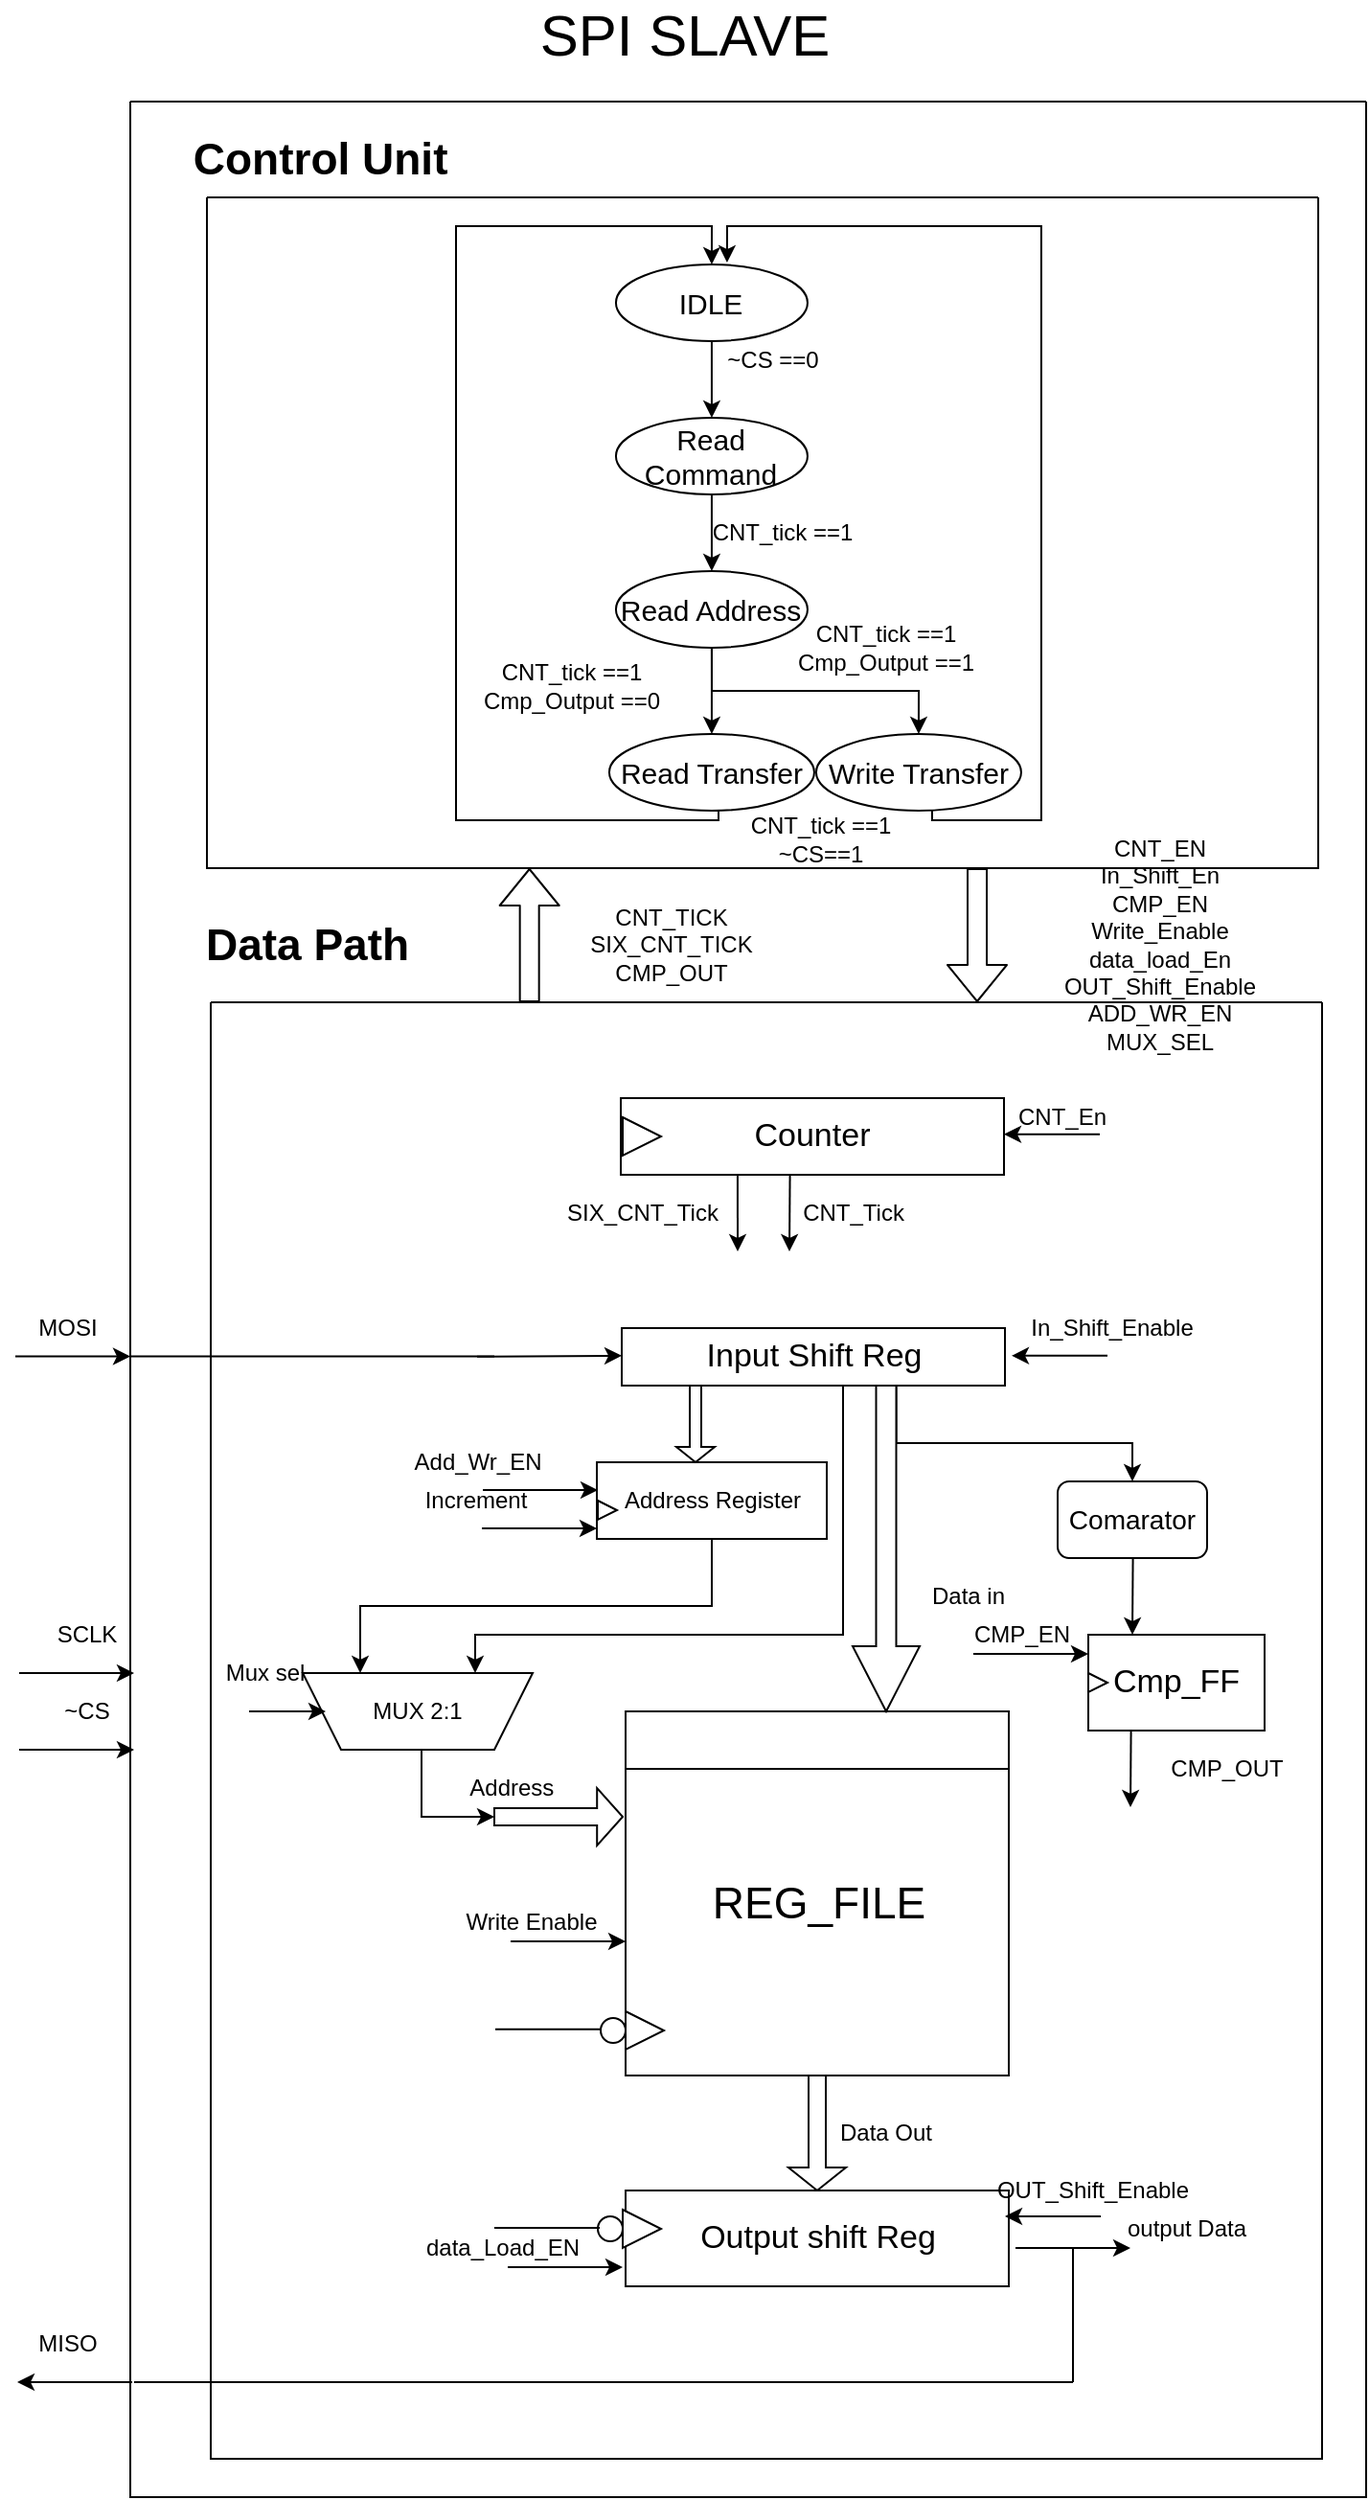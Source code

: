 <mxfile>
    <diagram id="Y7gpDC9mRZRGyt-qcEGY" name="Page-1">
        <mxGraphModel dx="1517" dy="1662" grid="1" gridSize="10" guides="1" tooltips="1" connect="1" arrows="1" fold="1" page="1" pageScale="1" pageWidth="850" pageHeight="1100" background="none" math="0" shadow="0">
            <root>
                <mxCell id="0"/>
                <mxCell id="1" parent="0"/>
                <mxCell id="2" value="" style="swimlane;startSize=30;" parent="1" vertex="1">
                    <mxGeometry x="206.5" y="420" width="200" height="190" as="geometry">
                        <mxRectangle x="200" y="180" width="50" height="40" as="alternateBounds"/>
                    </mxGeometry>
                </mxCell>
                <mxCell id="3" value="&lt;font style=&quot;font-size: 23px&quot;&gt;REG_FILE&lt;/font&gt;" style="text;html=1;align=center;verticalAlign=middle;resizable=0;points=[];autosize=1;strokeColor=none;" parent="2" vertex="1">
                    <mxGeometry x="35" y="90" width="130" height="20" as="geometry"/>
                </mxCell>
                <mxCell id="221" value="" style="triangle;whiteSpace=wrap;html=1;" vertex="1" parent="2">
                    <mxGeometry y="156.5" width="20" height="20" as="geometry"/>
                </mxCell>
                <mxCell id="6" value="" style="endArrow=classic;html=1;" parent="1" edge="1">
                    <mxGeometry width="50" height="50" relative="1" as="geometry">
                        <mxPoint x="146.5" y="540" as="sourcePoint"/>
                        <mxPoint x="206.5" y="540" as="targetPoint"/>
                    </mxGeometry>
                </mxCell>
                <mxCell id="7" value="Write Enable" style="text;html=1;align=center;verticalAlign=middle;resizable=0;points=[];autosize=1;strokeColor=none;" parent="1" vertex="1">
                    <mxGeometry x="116.5" y="520" width="80" height="20" as="geometry"/>
                </mxCell>
                <mxCell id="9" value="" style="shape=singleArrow;direction=south;whiteSpace=wrap;html=1;" parent="1" vertex="1">
                    <mxGeometry x="291.5" y="610" width="30" height="60" as="geometry"/>
                </mxCell>
                <mxCell id="10" style="edgeStyle=orthogonalEdgeStyle;rounded=0;orthogonalLoop=1;jettySize=auto;html=1;exitX=1;exitY=0.5;exitDx=0;exitDy=0;exitPerimeter=0;" parent="1" source="9" target="9" edge="1">
                    <mxGeometry relative="1" as="geometry"/>
                </mxCell>
                <mxCell id="12" value="Data Out" style="text;html=1;align=center;verticalAlign=middle;resizable=0;points=[];autosize=1;strokeColor=none;" parent="1" vertex="1">
                    <mxGeometry x="311.5" y="630" width="60" height="20" as="geometry"/>
                </mxCell>
                <mxCell id="13" value="&lt;font style=&quot;font-size: 17px&quot;&gt;Output shift Reg&lt;/font&gt;" style="whiteSpace=wrap;html=1;" parent="1" vertex="1">
                    <mxGeometry x="206.5" y="670" width="200" height="50" as="geometry"/>
                </mxCell>
                <mxCell id="17" value="" style="swimlane;startSize=0;swimlaneLine=1;labelBackgroundColor=#ffffff;labelBorderColor=none;" parent="1" vertex="1">
                    <mxGeometry x="-52" y="-420" width="645" height="1250" as="geometry"/>
                </mxCell>
                <mxCell id="16" value="" style="endArrow=classic;html=1;" parent="17" edge="1">
                    <mxGeometry width="50" height="50" relative="1" as="geometry">
                        <mxPoint x="181" y="654.91" as="sourcePoint"/>
                        <mxPoint x="256.5" y="654.41" as="targetPoint"/>
                    </mxGeometry>
                </mxCell>
                <mxCell id="154" style="edgeStyle=orthogonalEdgeStyle;rounded=0;orthogonalLoop=1;jettySize=auto;html=1;exitX=0.75;exitY=1;exitDx=0;exitDy=0;entryX=0.25;entryY=1;entryDx=0;entryDy=0;" parent="17" source="11" target="149" edge="1">
                    <mxGeometry relative="1" as="geometry">
                        <Array as="points">
                            <mxPoint x="372" y="670"/>
                            <mxPoint x="372" y="800"/>
                            <mxPoint x="180" y="800"/>
                        </Array>
                    </mxGeometry>
                </mxCell>
                <mxCell id="11" value="&lt;font style=&quot;font-size: 17px&quot;&gt;Input Shift Reg&lt;/font&gt;" style="whiteSpace=wrap;html=1;" parent="17" vertex="1">
                    <mxGeometry x="256.5" y="640" width="200" height="30" as="geometry"/>
                </mxCell>
                <mxCell id="15" value="&amp;nbsp;Address" style="text;html=1;align=center;verticalAlign=middle;resizable=0;points=[];autosize=1;strokeColor=none;" parent="17" vertex="1">
                    <mxGeometry x="166.5" y="870" width="60" height="20" as="geometry"/>
                </mxCell>
                <mxCell id="168" style="edgeStyle=orthogonalEdgeStyle;rounded=0;orthogonalLoop=1;jettySize=auto;html=1;exitX=0;exitY=0;exitDx=0;exitDy=12.25;exitPerimeter=0;entryX=0.5;entryY=0;entryDx=0;entryDy=0;" parent="17" source="4" target="167" edge="1">
                    <mxGeometry relative="1" as="geometry">
                        <Array as="points">
                            <mxPoint x="413" y="700"/>
                            <mxPoint x="512" y="700"/>
                        </Array>
                    </mxGeometry>
                </mxCell>
                <mxCell id="4" value="" style="shape=singleArrow;whiteSpace=wrap;html=1;direction=south;" parent="17" vertex="1">
                    <mxGeometry x="377" y="670" width="35" height="170" as="geometry"/>
                </mxCell>
                <mxCell id="5" value="Data in" style="text;html=1;align=center;verticalAlign=middle;resizable=0;points=[];autosize=1;strokeColor=none;" parent="17" vertex="1">
                    <mxGeometry x="412" y="770" width="50" height="20" as="geometry"/>
                </mxCell>
                <mxCell id="14" value="" style="shape=singleArrow;whiteSpace=wrap;html=1;direction=east;" parent="17" vertex="1">
                    <mxGeometry x="190" y="880" width="67" height="30" as="geometry"/>
                </mxCell>
                <mxCell id="153" style="edgeStyle=orthogonalEdgeStyle;rounded=0;orthogonalLoop=1;jettySize=auto;html=1;exitX=0.5;exitY=1;exitDx=0;exitDy=0;entryX=0.75;entryY=1;entryDx=0;entryDy=0;" parent="17" source="43" target="149" edge="1">
                    <mxGeometry relative="1" as="geometry"/>
                </mxCell>
                <mxCell id="43" value="Address Register" style="whiteSpace=wrap;html=1;" parent="17" vertex="1">
                    <mxGeometry x="243.5" y="710" width="120" height="40" as="geometry"/>
                </mxCell>
                <mxCell id="45" value="" style="shape=singleArrow;direction=south;whiteSpace=wrap;html=1;" parent="17" vertex="1">
                    <mxGeometry x="285" y="670" width="20" height="40" as="geometry"/>
                </mxCell>
                <mxCell id="46" value="" style="endArrow=classic;html=1;" parent="17" edge="1">
                    <mxGeometry width="50" height="50" relative="1" as="geometry">
                        <mxPoint x="184" y="724.5" as="sourcePoint"/>
                        <mxPoint x="244" y="724.5" as="targetPoint"/>
                    </mxGeometry>
                </mxCell>
                <mxCell id="49" value="data_Load_EN" style="text;html=1;align=center;verticalAlign=middle;resizable=0;points=[];autosize=1;strokeColor=none;" parent="17" vertex="1">
                    <mxGeometry x="144" y="1110" width="100" height="20" as="geometry"/>
                </mxCell>
                <mxCell id="50" value="" style="endArrow=classic;html=1;" parent="17" edge="1">
                    <mxGeometry width="50" height="50" relative="1" as="geometry">
                        <mxPoint x="197" y="1130" as="sourcePoint"/>
                        <mxPoint x="257" y="1130" as="targetPoint"/>
                    </mxGeometry>
                </mxCell>
                <mxCell id="59" value="OUT_Shift_Enable" style="text;html=1;align=center;verticalAlign=middle;resizable=0;points=[];autosize=1;strokeColor=none;" parent="17" vertex="1">
                    <mxGeometry x="442" y="1080" width="120" height="20" as="geometry"/>
                </mxCell>
                <mxCell id="61" value="In_Shift_Enable" style="text;html=1;align=center;verticalAlign=middle;resizable=0;points=[];autosize=1;strokeColor=none;" parent="17" vertex="1">
                    <mxGeometry x="462" y="630" width="100" height="20" as="geometry"/>
                </mxCell>
                <mxCell id="63" value="" style="endArrow=classic;html=1;" parent="17" edge="1">
                    <mxGeometry width="50" height="50" relative="1" as="geometry">
                        <mxPoint x="510" y="654.41" as="sourcePoint"/>
                        <mxPoint x="460" y="654.41" as="targetPoint"/>
                    </mxGeometry>
                </mxCell>
                <mxCell id="86" value="&lt;font style=&quot;font-size: 17px&quot;&gt;Counter&lt;/font&gt;" style="whiteSpace=wrap;html=1;" parent="17" vertex="1">
                    <mxGeometry x="256" y="520" width="200" height="40" as="geometry"/>
                </mxCell>
                <mxCell id="87" value="CNT_En" style="text;html=1;align=center;verticalAlign=middle;resizable=0;points=[];autosize=1;strokeColor=none;" parent="17" vertex="1">
                    <mxGeometry x="456" y="520" width="60" height="20" as="geometry"/>
                </mxCell>
                <mxCell id="90" value="CNT_Tick" style="text;html=1;align=center;verticalAlign=middle;resizable=0;points=[];autosize=1;strokeColor=none;" parent="17" vertex="1">
                    <mxGeometry x="342" y="570" width="70" height="20" as="geometry"/>
                </mxCell>
                <mxCell id="104" value="" style="endArrow=none;html=1;" parent="17" edge="1">
                    <mxGeometry width="50" height="50" relative="1" as="geometry">
                        <mxPoint y="654.71" as="sourcePoint"/>
                        <mxPoint x="190" y="654.71" as="targetPoint"/>
                    </mxGeometry>
                </mxCell>
                <mxCell id="136" value="&lt;font style=&quot;font-size: 23px&quot;&gt;&lt;b&gt;Data Path&lt;/b&gt;&lt;/font&gt;" style="text;html=1;align=center;verticalAlign=middle;resizable=0;points=[];autosize=1;strokeColor=none;" parent="17" vertex="1">
                    <mxGeometry x="31.5" y="430" width="120" height="20" as="geometry"/>
                </mxCell>
                <mxCell id="140" value="" style="endArrow=classic;html=1;" parent="17" edge="1">
                    <mxGeometry width="50" height="50" relative="1" as="geometry">
                        <mxPoint x="344.29" y="560" as="sourcePoint"/>
                        <mxPoint x="344" y="600" as="targetPoint"/>
                    </mxGeometry>
                </mxCell>
                <mxCell id="141" value="&lt;span style=&quot;font-size: 23px&quot;&gt;&lt;b&gt;Control Unit&amp;nbsp;&lt;/b&gt;&lt;/span&gt;" style="text;html=1;align=center;verticalAlign=middle;resizable=0;points=[];autosize=1;strokeColor=none;" parent="17" vertex="1">
                    <mxGeometry x="27" y="20" width="150" height="20" as="geometry"/>
                </mxCell>
                <mxCell id="156" value="" style="edgeStyle=orthogonalEdgeStyle;rounded=0;orthogonalLoop=1;jettySize=auto;html=1;" parent="17" source="144" target="155" edge="1">
                    <mxGeometry relative="1" as="geometry"/>
                </mxCell>
                <mxCell id="144" value="&lt;font style=&quot;font-size: 15px&quot;&gt;IDLE&lt;/font&gt;" style="ellipse;whiteSpace=wrap;html=1;" parent="17" vertex="1">
                    <mxGeometry x="253.47" y="85" width="100" height="40" as="geometry"/>
                </mxCell>
                <mxCell id="48" value="Add_Wr_EN" style="text;html=1;align=center;verticalAlign=middle;resizable=0;points=[];autosize=1;strokeColor=none;" parent="17" vertex="1">
                    <mxGeometry x="141" y="700" width="80" height="20" as="geometry"/>
                </mxCell>
                <mxCell id="145" value="Increment" style="text;html=1;align=center;verticalAlign=middle;resizable=0;points=[];autosize=1;strokeColor=none;" parent="17" vertex="1">
                    <mxGeometry x="144.5" y="720" width="70" height="20" as="geometry"/>
                </mxCell>
                <mxCell id="146" value="" style="endArrow=classic;html=1;" parent="17" edge="1">
                    <mxGeometry width="50" height="50" relative="1" as="geometry">
                        <mxPoint x="183.5" y="744.5" as="sourcePoint"/>
                        <mxPoint x="243.5" y="744.5" as="targetPoint"/>
                    </mxGeometry>
                </mxCell>
                <mxCell id="147" value="" style="triangle;whiteSpace=wrap;html=1;" parent="17" vertex="1">
                    <mxGeometry x="257" y="1100" width="20" height="20" as="geometry"/>
                </mxCell>
                <mxCell id="148" value="" style="ellipse;whiteSpace=wrap;html=1;aspect=fixed;" parent="17" vertex="1">
                    <mxGeometry x="244" y="1103.5" width="13" height="13" as="geometry"/>
                </mxCell>
                <mxCell id="150" value="" style="edgeStyle=orthogonalEdgeStyle;rounded=0;orthogonalLoop=1;jettySize=auto;html=1;" parent="17" source="149" target="14" edge="1">
                    <mxGeometry relative="1" as="geometry">
                        <Array as="points">
                            <mxPoint x="152" y="895"/>
                        </Array>
                    </mxGeometry>
                </mxCell>
                <mxCell id="149" value="MUX 2:1" style="shape=trapezoid;perimeter=trapezoidPerimeter;whiteSpace=wrap;html=1;fixedSize=1;direction=west;" parent="17" vertex="1">
                    <mxGeometry x="90" y="820" width="120" height="40" as="geometry"/>
                </mxCell>
                <mxCell id="163" style="edgeStyle=orthogonalEdgeStyle;rounded=0;orthogonalLoop=1;jettySize=auto;html=1;exitX=0.5;exitY=1;exitDx=0;exitDy=0;" parent="17" source="155" target="159" edge="1">
                    <mxGeometry relative="1" as="geometry"/>
                </mxCell>
                <mxCell id="155" value="&lt;font style=&quot;font-size: 15px&quot;&gt;Read Command&lt;/font&gt;" style="ellipse;whiteSpace=wrap;html=1;" parent="17" vertex="1">
                    <mxGeometry x="253.47" y="165" width="100" height="40" as="geometry"/>
                </mxCell>
                <mxCell id="157" value="~CS ==0" style="text;html=1;align=center;verticalAlign=middle;resizable=0;points=[];autosize=1;strokeColor=none;" parent="17" vertex="1">
                    <mxGeometry x="304.97" y="125" width="60" height="20" as="geometry"/>
                </mxCell>
                <mxCell id="193" style="edgeStyle=orthogonalEdgeStyle;rounded=0;orthogonalLoop=1;jettySize=auto;html=1;exitX=0.5;exitY=1;exitDx=0;exitDy=0;entryX=0.5;entryY=0;entryDx=0;entryDy=0;" parent="17" source="159" target="176" edge="1">
                    <mxGeometry relative="1" as="geometry"/>
                </mxCell>
                <mxCell id="194" style="edgeStyle=orthogonalEdgeStyle;rounded=0;orthogonalLoop=1;jettySize=auto;html=1;exitX=0.5;exitY=1;exitDx=0;exitDy=0;entryX=0.5;entryY=0;entryDx=0;entryDy=0;" parent="17" source="159" target="188" edge="1">
                    <mxGeometry relative="1" as="geometry"/>
                </mxCell>
                <mxCell id="159" value="&lt;font style=&quot;font-size: 15px&quot;&gt;Read Address&lt;/font&gt;" style="ellipse;whiteSpace=wrap;html=1;" parent="17" vertex="1">
                    <mxGeometry x="253.47" y="245" width="100" height="40" as="geometry"/>
                </mxCell>
                <mxCell id="165" value="" style="endArrow=none;html=1;" parent="17" edge="1">
                    <mxGeometry width="50" height="50" relative="1" as="geometry">
                        <mxPoint x="190" y="1109.5" as="sourcePoint"/>
                        <mxPoint x="245" y="1109.5" as="targetPoint"/>
                    </mxGeometry>
                </mxCell>
                <mxCell id="166" value="" style="endArrow=classic;html=1;" parent="17" edge="1">
                    <mxGeometry width="50" height="50" relative="1" as="geometry">
                        <mxPoint x="506.5" y="1103.5" as="sourcePoint"/>
                        <mxPoint x="456.5" y="1103.5" as="targetPoint"/>
                    </mxGeometry>
                </mxCell>
                <mxCell id="167" value="&lt;font style=&quot;font-size: 14px&quot;&gt;Comarator&lt;/font&gt;" style="rounded=1;whiteSpace=wrap;html=1;" parent="17" vertex="1">
                    <mxGeometry x="484" y="720" width="78" height="40" as="geometry"/>
                </mxCell>
                <mxCell id="169" value="" style="endArrow=classic;html=1;" parent="17" edge="1">
                    <mxGeometry width="50" height="50" relative="1" as="geometry">
                        <mxPoint x="523.29" y="760" as="sourcePoint"/>
                        <mxPoint x="523" y="800" as="targetPoint"/>
                    </mxGeometry>
                </mxCell>
                <mxCell id="187" style="edgeStyle=orthogonalEdgeStyle;rounded=0;orthogonalLoop=1;jettySize=auto;html=1;exitX=0.5;exitY=1;exitDx=0;exitDy=0;entryX=0.5;entryY=0;entryDx=0;entryDy=0;" parent="17" source="176" target="144" edge="1">
                    <mxGeometry relative="1" as="geometry">
                        <Array as="points">
                            <mxPoint x="307" y="370"/>
                            <mxPoint x="307" y="375"/>
                            <mxPoint x="170" y="375"/>
                            <mxPoint x="170" y="65"/>
                            <mxPoint x="304" y="65"/>
                        </Array>
                    </mxGeometry>
                </mxCell>
                <mxCell id="176" value="&lt;font style=&quot;font-size: 15px&quot;&gt;Read Transfer&lt;/font&gt;" style="ellipse;whiteSpace=wrap;html=1;" parent="17" vertex="1">
                    <mxGeometry x="249.97" y="330" width="107" height="40" as="geometry"/>
                </mxCell>
                <mxCell id="180" value="&lt;font style=&quot;font-size: 17px&quot;&gt;Cmp_FF&lt;/font&gt;" style="whiteSpace=wrap;html=1;" parent="17" vertex="1">
                    <mxGeometry x="500" y="800" width="92" height="50" as="geometry"/>
                </mxCell>
                <mxCell id="181" value="" style="triangle;whiteSpace=wrap;html=1;" parent="17" vertex="1">
                    <mxGeometry x="500" y="820" width="10" height="10" as="geometry"/>
                </mxCell>
                <mxCell id="182" value="" style="triangle;whiteSpace=wrap;html=1;" parent="17" vertex="1">
                    <mxGeometry x="257" y="530" width="20" height="20" as="geometry"/>
                </mxCell>
                <mxCell id="183" value="" style="triangle;whiteSpace=wrap;html=1;" parent="17" vertex="1">
                    <mxGeometry x="244" y="730" width="10" height="10" as="geometry"/>
                </mxCell>
                <mxCell id="189" style="edgeStyle=orthogonalEdgeStyle;rounded=0;orthogonalLoop=1;jettySize=auto;html=1;exitX=0.5;exitY=1;exitDx=0;exitDy=0;entryX=0.58;entryY=-0.025;entryDx=0;entryDy=0;entryPerimeter=0;" parent="17" source="188" target="144" edge="1">
                    <mxGeometry relative="1" as="geometry">
                        <Array as="points">
                            <mxPoint x="411.47" y="355"/>
                            <mxPoint x="418.47" y="355"/>
                            <mxPoint x="418.47" y="375"/>
                            <mxPoint x="475.47" y="375"/>
                            <mxPoint x="475.47" y="65"/>
                            <mxPoint x="311.47" y="65"/>
                        </Array>
                    </mxGeometry>
                </mxCell>
                <mxCell id="188" value="&lt;font style=&quot;font-size: 15px&quot;&gt;Write Transfer&lt;/font&gt;" style="ellipse;whiteSpace=wrap;html=1;" parent="17" vertex="1">
                    <mxGeometry x="357.97" y="330" width="107" height="40" as="geometry"/>
                </mxCell>
                <mxCell id="196" value="CNT_tick ==1" style="text;html=1;align=center;verticalAlign=middle;resizable=0;points=[];autosize=1;strokeColor=none;" parent="17" vertex="1">
                    <mxGeometry x="294.97" y="215" width="90" height="20" as="geometry"/>
                </mxCell>
                <mxCell id="197" value="CNT_tick ==1&lt;br&gt;Cmp_Output ==1" style="text;html=1;align=center;verticalAlign=middle;resizable=0;points=[];autosize=1;strokeColor=none;" parent="17" vertex="1">
                    <mxGeometry x="338.97" y="270" width="110" height="30" as="geometry"/>
                </mxCell>
                <mxCell id="199" value="CNT_tick ==1&lt;br&gt;~CS==1" style="text;html=1;align=center;verticalAlign=middle;resizable=0;points=[];autosize=1;strokeColor=none;" parent="17" vertex="1">
                    <mxGeometry x="314.97" y="370" width="90" height="30" as="geometry"/>
                </mxCell>
                <mxCell id="206" value="CMP_OUT" style="text;html=1;align=center;verticalAlign=middle;resizable=0;points=[];autosize=1;strokeColor=none;" parent="17" vertex="1">
                    <mxGeometry x="537" y="860" width="70" height="20" as="geometry"/>
                </mxCell>
                <mxCell id="207" value="CMP_EN" style="text;html=1;align=center;verticalAlign=middle;resizable=0;points=[];autosize=1;strokeColor=none;" parent="17" vertex="1">
                    <mxGeometry x="430" y="790" width="70" height="20" as="geometry"/>
                </mxCell>
                <mxCell id="208" value="" style="endArrow=classic;html=1;" parent="17" edge="1">
                    <mxGeometry width="50" height="50" relative="1" as="geometry">
                        <mxPoint x="440" y="810.0" as="sourcePoint"/>
                        <mxPoint x="500" y="810.0" as="targetPoint"/>
                    </mxGeometry>
                </mxCell>
                <mxCell id="198" value="CNT_tick ==1&lt;br&gt;Cmp_Output ==0" style="text;html=1;align=center;verticalAlign=middle;resizable=0;points=[];autosize=1;strokeColor=none;" parent="17" vertex="1">
                    <mxGeometry x="175" y="290" width="110" height="30" as="geometry"/>
                </mxCell>
                <mxCell id="211" value="" style="endArrow=classic;html=1;" parent="17" edge="1">
                    <mxGeometry width="50" height="50" relative="1" as="geometry">
                        <mxPoint x="506" y="538.82" as="sourcePoint"/>
                        <mxPoint x="456" y="538.82" as="targetPoint"/>
                    </mxGeometry>
                </mxCell>
                <mxCell id="212" value="" style="endArrow=classic;html=1;" parent="17" edge="1">
                    <mxGeometry width="50" height="50" relative="1" as="geometry">
                        <mxPoint x="62" y="840" as="sourcePoint"/>
                        <mxPoint x="102" y="840" as="targetPoint"/>
                    </mxGeometry>
                </mxCell>
                <mxCell id="213" value="Mux sel" style="text;html=1;align=center;verticalAlign=middle;resizable=0;points=[];autosize=1;strokeColor=none;" parent="17" vertex="1">
                    <mxGeometry x="40" y="810" width="60" height="20" as="geometry"/>
                </mxCell>
                <mxCell id="217" value="" style="endArrow=classic;html=1;" edge="1" parent="17">
                    <mxGeometry width="50" height="50" relative="1" as="geometry">
                        <mxPoint x="316.97" y="560" as="sourcePoint"/>
                        <mxPoint x="317" y="600" as="targetPoint"/>
                    </mxGeometry>
                </mxCell>
                <mxCell id="218" value="SIX_CNT_Tick" style="text;html=1;align=center;verticalAlign=middle;resizable=0;points=[];autosize=1;strokeColor=none;" vertex="1" parent="17">
                    <mxGeometry x="222" y="570" width="90" height="20" as="geometry"/>
                </mxCell>
                <mxCell id="223" value="" style="shape=flexArrow;endArrow=classic;html=1;" edge="1" parent="17">
                    <mxGeometry width="50" height="50" relative="1" as="geometry">
                        <mxPoint x="208.33" y="470" as="sourcePoint"/>
                        <mxPoint x="208.33" y="400" as="targetPoint"/>
                    </mxGeometry>
                </mxCell>
                <mxCell id="224" value="CNT_TICK&lt;br&gt;SIX_CNT_TICK&lt;br&gt;CMP_OUT" style="text;html=1;align=center;verticalAlign=middle;resizable=0;points=[];autosize=1;strokeColor=none;" vertex="1" parent="17">
                    <mxGeometry x="232" y="415" width="100" height="50" as="geometry"/>
                </mxCell>
                <mxCell id="226" value="CNT_EN&lt;br&gt;In_Shift_En&lt;br&gt;CMP_EN&lt;br&gt;Write_Enable&lt;br&gt;data_load_En&lt;br&gt;OUT_Shift_Enable&lt;br&gt;ADD_WR_EN&lt;br&gt;MUX_SEL" style="text;html=1;align=center;verticalAlign=middle;resizable=0;points=[];autosize=1;strokeColor=none;" vertex="1" parent="17">
                    <mxGeometry x="477" y="380" width="120" height="120" as="geometry"/>
                </mxCell>
                <mxCell id="18" value="" style="endArrow=classic;html=1;" parent="1" edge="1">
                    <mxGeometry width="50" height="50" relative="1" as="geometry">
                        <mxPoint x="-110" y="440" as="sourcePoint"/>
                        <mxPoint x="-50" y="440" as="targetPoint"/>
                    </mxGeometry>
                </mxCell>
                <mxCell id="19" value="" style="endArrow=classic;html=1;" parent="1" edge="1">
                    <mxGeometry width="50" height="50" relative="1" as="geometry">
                        <mxPoint x="-110" y="400" as="sourcePoint"/>
                        <mxPoint x="-50" y="400" as="targetPoint"/>
                    </mxGeometry>
                </mxCell>
                <mxCell id="21" value="" style="endArrow=classic;html=1;" parent="1" edge="1">
                    <mxGeometry width="50" height="50" relative="1" as="geometry">
                        <mxPoint x="-51" y="770" as="sourcePoint"/>
                        <mxPoint x="-111" y="770" as="targetPoint"/>
                    </mxGeometry>
                </mxCell>
                <mxCell id="22" value="MOSI" style="text;html=1;align=center;verticalAlign=middle;resizable=0;points=[];autosize=1;strokeColor=none;" parent="1" vertex="1">
                    <mxGeometry x="-110" y="210" width="50" height="20" as="geometry"/>
                </mxCell>
                <mxCell id="23" value="MISO" style="text;html=1;align=center;verticalAlign=middle;resizable=0;points=[];autosize=1;strokeColor=none;" parent="1" vertex="1">
                    <mxGeometry x="-110" y="740" width="50" height="20" as="geometry"/>
                </mxCell>
                <mxCell id="24" value="SCLK" style="text;html=1;align=center;verticalAlign=middle;resizable=0;points=[];autosize=1;strokeColor=none;" parent="1" vertex="1">
                    <mxGeometry x="-100" y="370" width="50" height="20" as="geometry"/>
                </mxCell>
                <mxCell id="26" value="~CS" style="text;html=1;align=center;verticalAlign=middle;resizable=0;points=[];autosize=1;strokeColor=none;" parent="1" vertex="1">
                    <mxGeometry x="-95" y="410" width="40" height="20" as="geometry"/>
                </mxCell>
                <mxCell id="28" value="&lt;font style=&quot;font-size: 30px&quot;&gt;SPI SLAVE&lt;/font&gt;" style="text;html=1;align=center;verticalAlign=middle;resizable=0;points=[];autosize=1;strokeColor=none;" parent="1" vertex="1">
                    <mxGeometry x="151.5" y="-470" width="170" height="30" as="geometry"/>
                </mxCell>
                <mxCell id="93" value="" style="endArrow=classic;html=1;" parent="1" edge="1">
                    <mxGeometry width="50" height="50" relative="1" as="geometry">
                        <mxPoint x="410" y="700" as="sourcePoint"/>
                        <mxPoint x="470" y="700" as="targetPoint"/>
                        <Array as="points">
                            <mxPoint x="440" y="700"/>
                        </Array>
                    </mxGeometry>
                </mxCell>
                <mxCell id="99" value="" style="endArrow=none;html=1;" parent="1" edge="1">
                    <mxGeometry width="50" height="50" relative="1" as="geometry">
                        <mxPoint x="440" y="700" as="sourcePoint"/>
                        <mxPoint x="440" y="770" as="targetPoint"/>
                    </mxGeometry>
                </mxCell>
                <mxCell id="100" value="" style="endArrow=none;html=1;" parent="1" edge="1">
                    <mxGeometry width="50" height="50" relative="1" as="geometry">
                        <mxPoint x="-50" y="770" as="sourcePoint"/>
                        <mxPoint x="440" y="770" as="targetPoint"/>
                    </mxGeometry>
                </mxCell>
                <mxCell id="102" value="output Data" style="text;html=1;align=center;verticalAlign=middle;resizable=0;points=[];autosize=1;strokeColor=none;" parent="1" vertex="1">
                    <mxGeometry x="459" y="680" width="80" height="20" as="geometry"/>
                </mxCell>
                <mxCell id="132" value="" style="swimlane;startSize=0;" parent="1" vertex="1">
                    <mxGeometry x="-10" y="50" width="580" height="760" as="geometry">
                        <mxRectangle x="200" y="180" width="50" height="40" as="alternateBounds"/>
                    </mxGeometry>
                </mxCell>
                <mxCell id="137" value="" style="swimlane;startSize=0;" parent="1" vertex="1">
                    <mxGeometry x="-12" y="-370" width="580" height="350" as="geometry">
                        <mxRectangle x="200" y="180" width="50" height="40" as="alternateBounds"/>
                    </mxGeometry>
                </mxCell>
                <mxCell id="205" value="" style="endArrow=classic;html=1;" parent="1" edge="1">
                    <mxGeometry width="50" height="50" relative="1" as="geometry">
                        <mxPoint x="470.29" y="430" as="sourcePoint"/>
                        <mxPoint x="470" y="470" as="targetPoint"/>
                    </mxGeometry>
                </mxCell>
                <mxCell id="20" value="" style="endArrow=classic;html=1;" parent="1" edge="1">
                    <mxGeometry width="50" height="50" relative="1" as="geometry">
                        <mxPoint x="-112" y="234.76" as="sourcePoint"/>
                        <mxPoint x="-52" y="234.76" as="targetPoint"/>
                        <Array as="points"/>
                    </mxGeometry>
                </mxCell>
                <mxCell id="219" value="" style="ellipse;whiteSpace=wrap;html=1;aspect=fixed;" vertex="1" parent="1">
                    <mxGeometry x="193.5" y="580" width="13" height="13" as="geometry"/>
                </mxCell>
                <mxCell id="220" value="" style="endArrow=none;html=1;" edge="1" parent="1">
                    <mxGeometry width="50" height="50" relative="1" as="geometry">
                        <mxPoint x="138.5" y="585.91" as="sourcePoint"/>
                        <mxPoint x="193.5" y="585.91" as="targetPoint"/>
                    </mxGeometry>
                </mxCell>
                <mxCell id="225" value="" style="shape=flexArrow;endArrow=classic;html=1;" edge="1" parent="1">
                    <mxGeometry width="50" height="50" relative="1" as="geometry">
                        <mxPoint x="390" y="-20" as="sourcePoint"/>
                        <mxPoint x="390" y="50" as="targetPoint"/>
                    </mxGeometry>
                </mxCell>
            </root>
        </mxGraphModel>
    </diagram>
</mxfile>